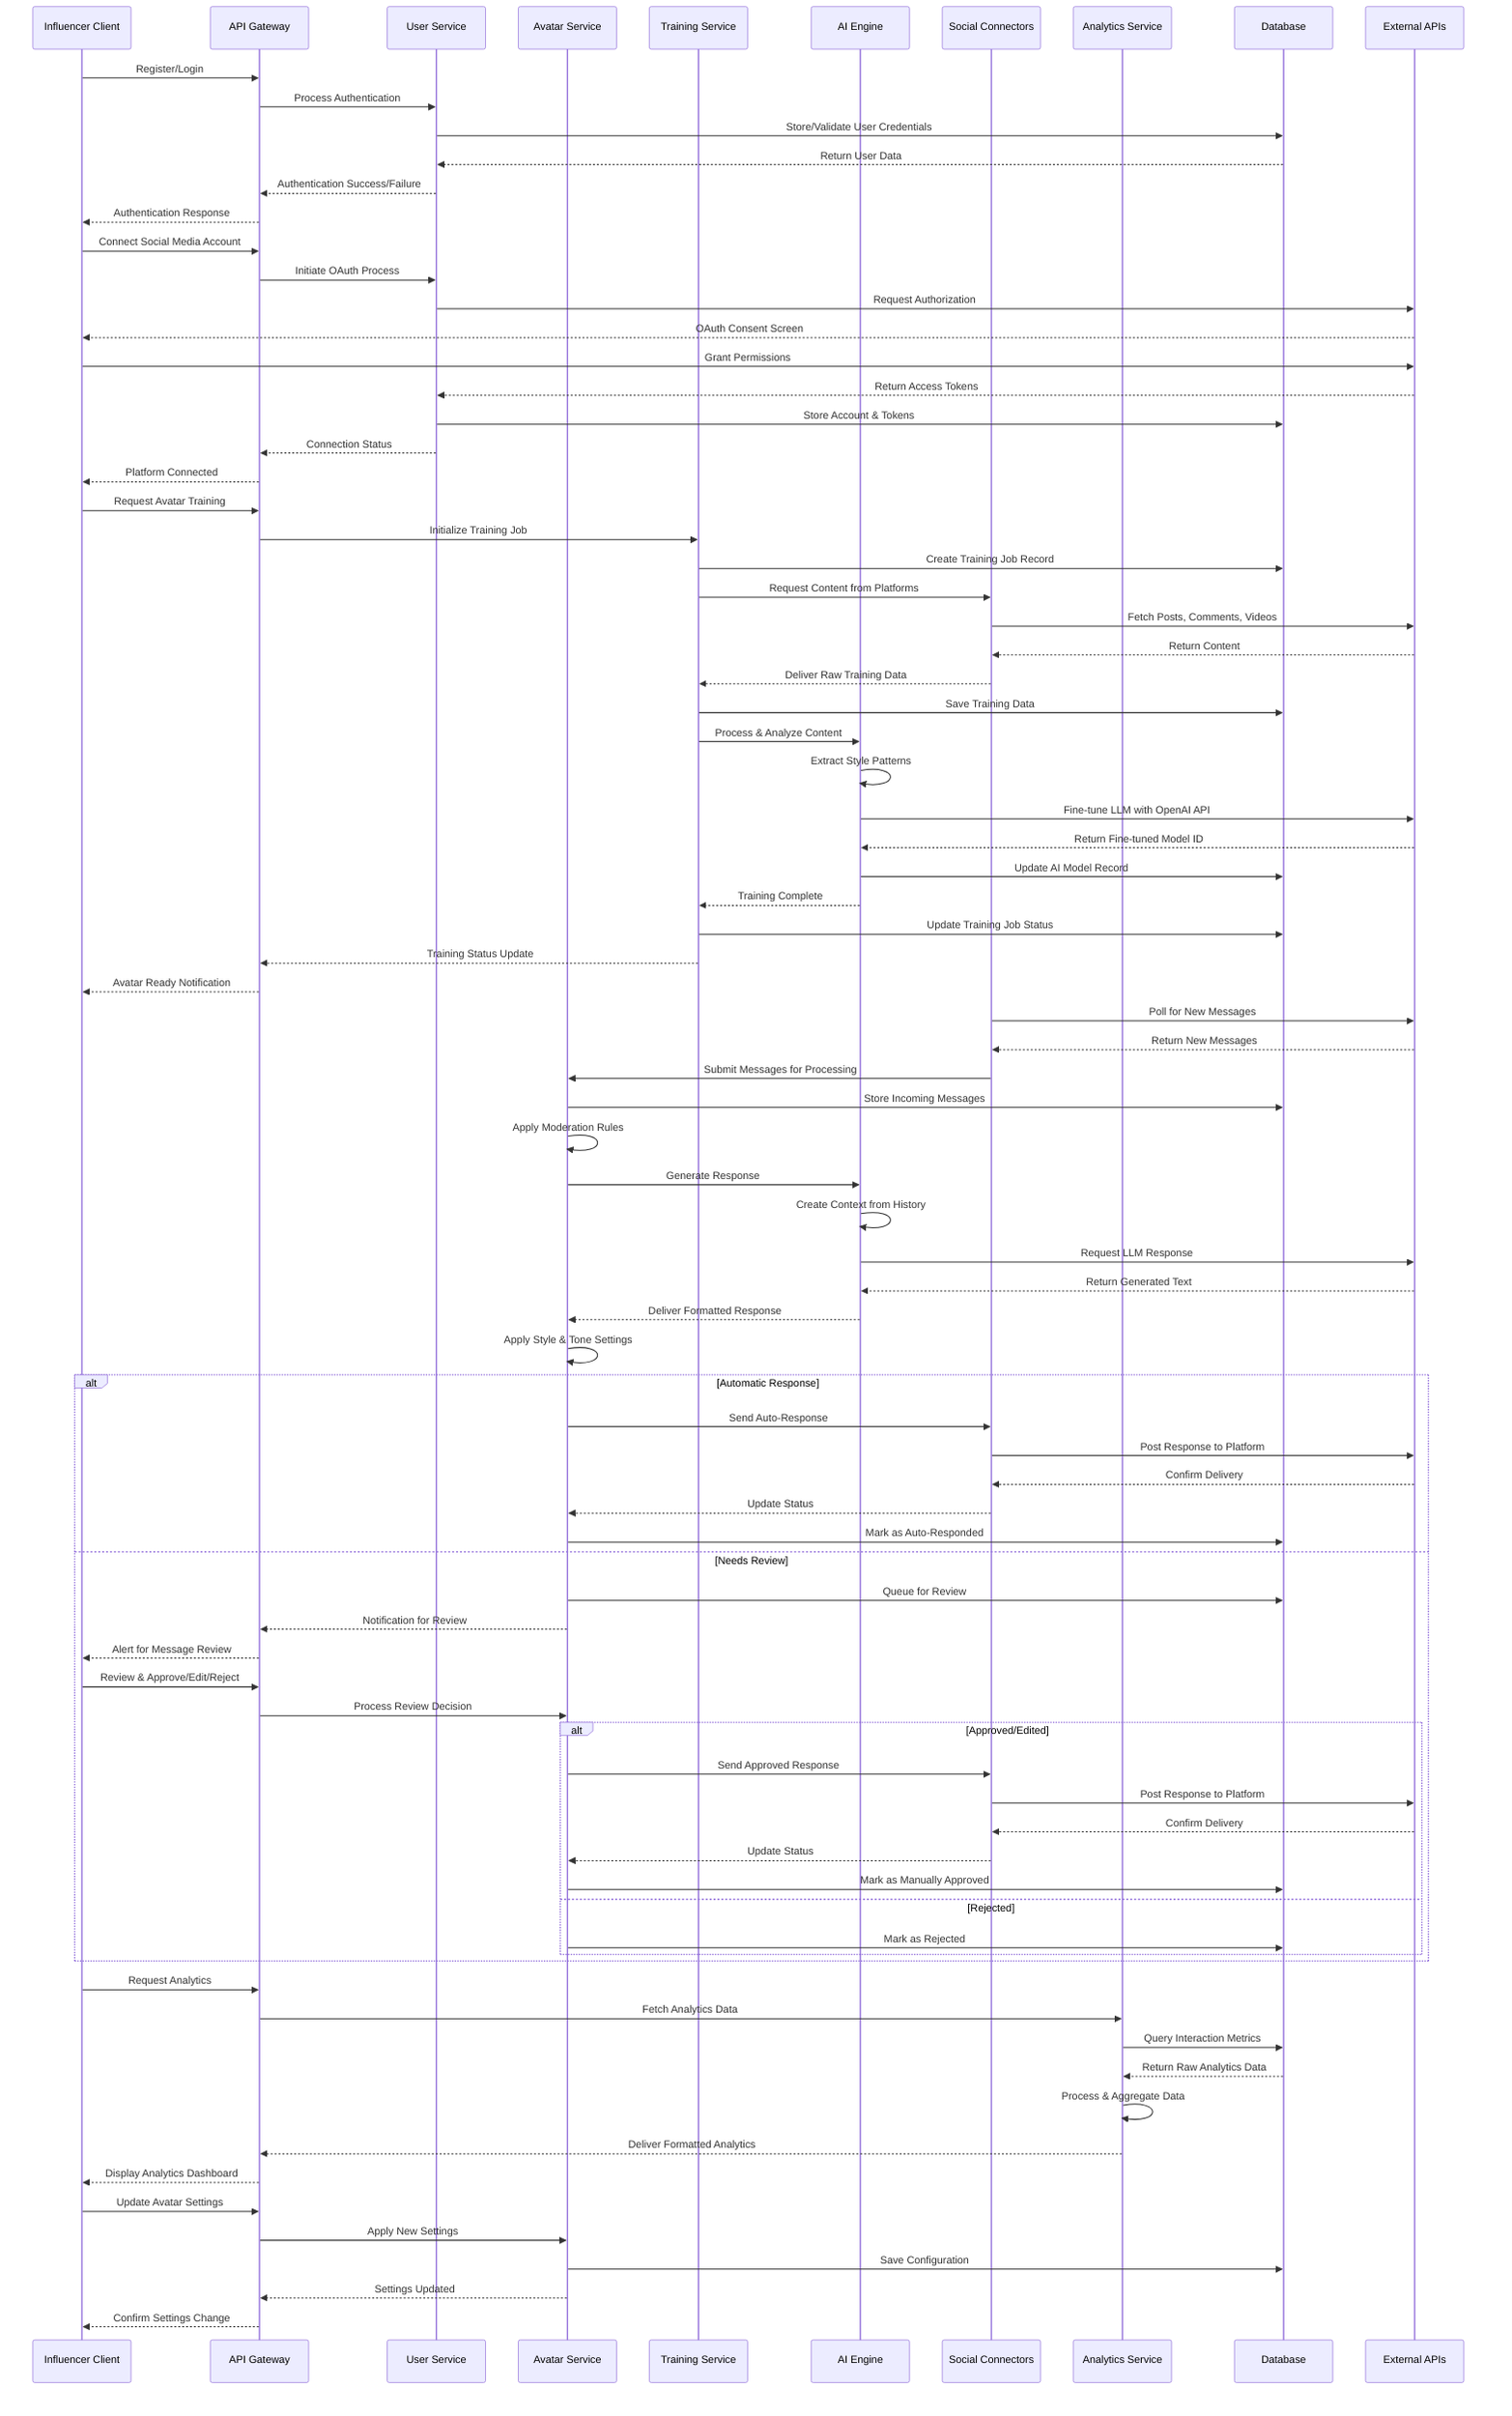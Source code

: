 sequenceDiagram
    participant Client as Influencer Client
    participant API as API Gateway
    participant US as User Service
    participant AS as Avatar Service
    participant TS as Training Service
    participant AI as AI Engine
    participant SC as Social Connectors
    participant AN as Analytics Service
    participant DB as Database
    participant EXT as External APIs

    %% User Onboarding and Authentication
    Client->>API: Register/Login
    API->>US: Process Authentication
    US->>DB: Store/Validate User Credentials
    DB-->>US: Return User Data
    US-->>API: Authentication Success/Failure
    API-->>Client: Authentication Response

    %% Social Media Connection
    Client->>API: Connect Social Media Account
    API->>US: Initiate OAuth Process
    US->>EXT: Request Authorization
    EXT-->>Client: OAuth Consent Screen
    Client->>EXT: Grant Permissions
    EXT-->>US: Return Access Tokens
    US->>DB: Store Account & Tokens
    US-->>API: Connection Status
    API-->>Client: Platform Connected

    %% Avatar Training
    Client->>API: Request Avatar Training
    API->>TS: Initialize Training Job
    TS->>DB: Create Training Job Record
    TS->>SC: Request Content from Platforms
    SC->>EXT: Fetch Posts, Comments, Videos
    EXT-->>SC: Return Content
    SC-->>TS: Deliver Raw Training Data
    TS->>DB: Save Training Data
    TS->>AI: Process & Analyze Content
    AI->>AI: Extract Style Patterns
    AI->>EXT: Fine-tune LLM with OpenAI API
    EXT-->>AI: Return Fine-tuned Model ID
    AI->>DB: Update AI Model Record
    AI-->>TS: Training Complete
    TS->>DB: Update Training Job Status
    TS-->>API: Training Status Update
    API-->>Client: Avatar Ready Notification

    %% Message Processing
    SC->>EXT: Poll for New Messages
    EXT-->>SC: Return New Messages
    SC->>AS: Submit Messages for Processing
    AS->>DB: Store Incoming Messages
    AS->>AS: Apply Moderation Rules
    AS->>AI: Generate Response
    AI->>AI: Create Context from History
    AI->>EXT: Request LLM Response
    EXT-->>AI: Return Generated Text
    AI-->>AS: Deliver Formatted Response
    AS->>AS: Apply Style & Tone Settings
    
    %% Response Handling
    alt Automatic Response
        AS->>SC: Send Auto-Response
        SC->>EXT: Post Response to Platform
        EXT-->>SC: Confirm Delivery
        SC-->>AS: Update Status
        AS->>DB: Mark as Auto-Responded
    else Needs Review
        AS->>DB: Queue for Review
        AS-->>API: Notification for Review
        API-->>Client: Alert for Message Review
        Client->>API: Review & Approve/Edit/Reject
        API->>AS: Process Review Decision
        alt Approved/Edited
            AS->>SC: Send Approved Response
            SC->>EXT: Post Response to Platform
            EXT-->>SC: Confirm Delivery
            SC-->>AS: Update Status
            AS->>DB: Mark as Manually Approved
        else Rejected
            AS->>DB: Mark as Rejected
        end
    end
    
    %% Analytics Processing
    Client->>API: Request Analytics
    API->>AN: Fetch Analytics Data
    AN->>DB: Query Interaction Metrics
    DB-->>AN: Return Raw Analytics Data
    AN->>AN: Process & Aggregate Data
    AN-->>API: Deliver Formatted Analytics
    API-->>Client: Display Analytics Dashboard
    
    %% Avatar Settings Update
    Client->>API: Update Avatar Settings
    API->>AS: Apply New Settings
    AS->>DB: Save Configuration
    AS-->>API: Settings Updated
    API-->>Client: Confirm Settings Change